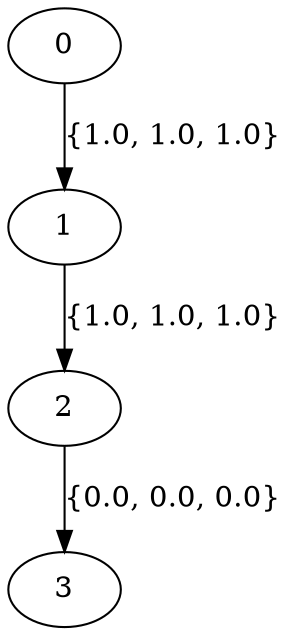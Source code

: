 digraph G {0 -> 1 [label="{1.0, 1.0, 1.0}"];1 -> 2 [label="{1.0, 1.0, 1.0}"];2 -> 3 [label="{0.0, 0.0, 0.0}"];}